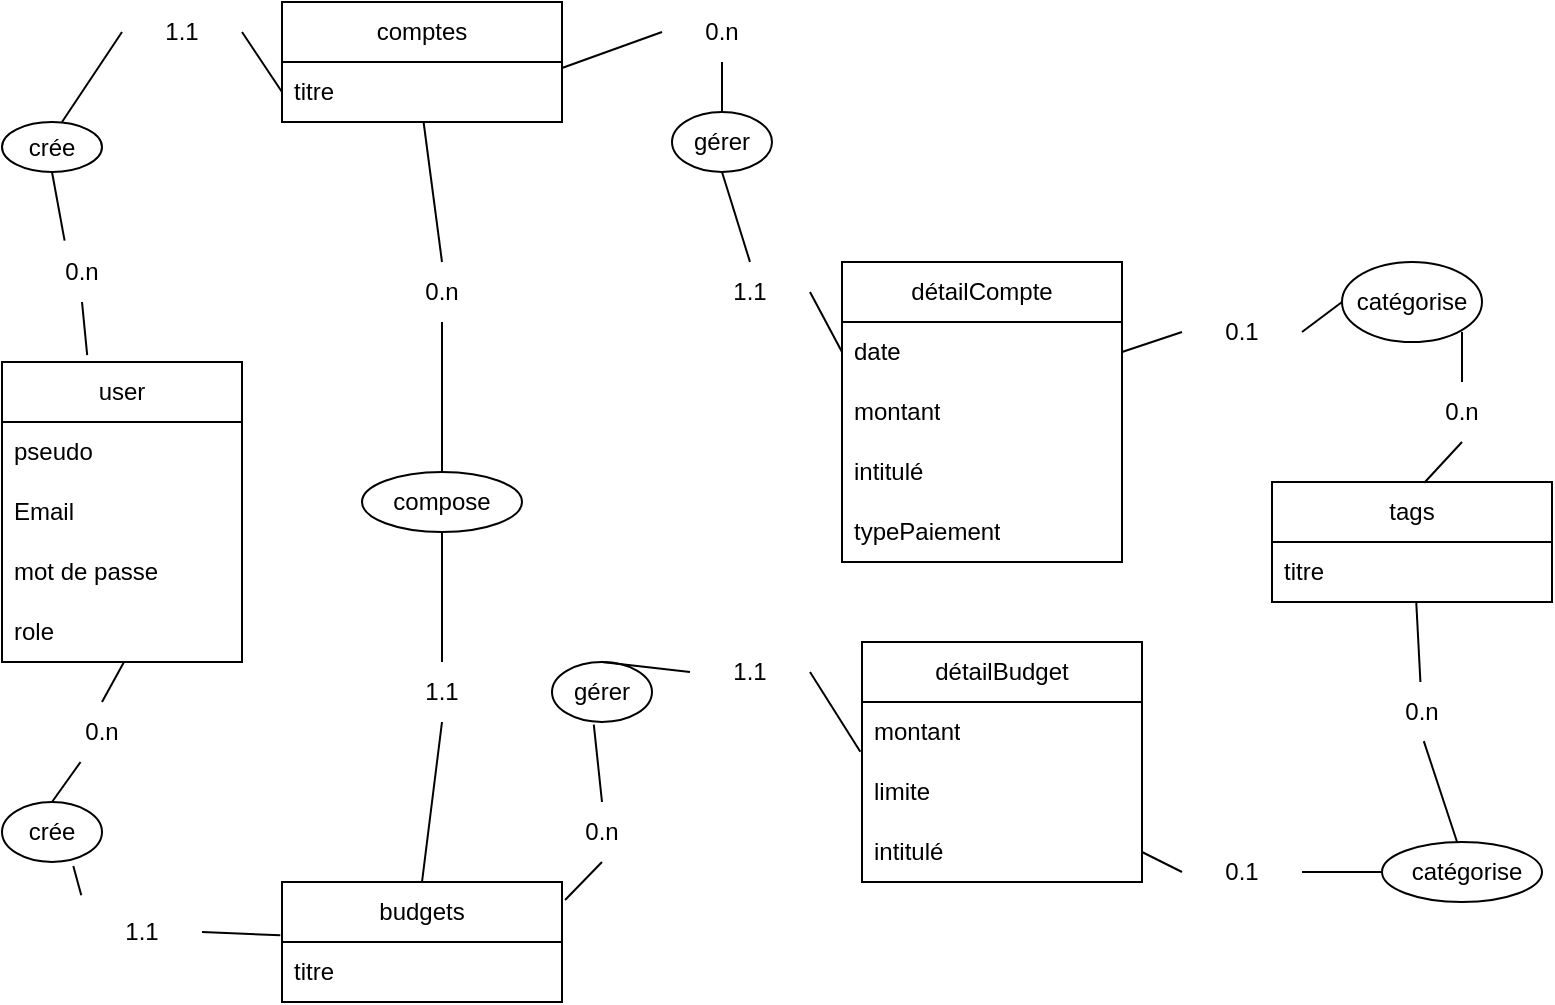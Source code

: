 <mxfile>
    <diagram id="a8NRdePIsGOiOhN-dS8Q" name="Page-1">
        <mxGraphModel dx="987" dy="536" grid="1" gridSize="10" guides="1" tooltips="1" connect="1" arrows="1" fold="1" page="1" pageScale="1" pageWidth="827" pageHeight="1169" math="0" shadow="0">
            <root>
                <mxCell id="0"/>
                <mxCell id="1" parent="0"/>
                <mxCell id="2" value="tags" style="swimlane;fontStyle=0;childLayout=stackLayout;horizontal=1;startSize=30;horizontalStack=0;resizeParent=1;resizeParentMax=0;resizeLast=0;collapsible=1;marginBottom=0;whiteSpace=wrap;html=1;" parent="1" vertex="1">
                    <mxGeometry x="645" y="270" width="140" height="60" as="geometry"/>
                </mxCell>
                <mxCell id="3" value="titre" style="text;strokeColor=none;fillColor=none;align=left;verticalAlign=middle;spacingLeft=4;spacingRight=4;overflow=hidden;points=[[0,0.5],[1,0.5]];portConstraint=eastwest;rotatable=0;whiteSpace=wrap;html=1;" parent="2" vertex="1">
                    <mxGeometry y="30" width="140" height="30" as="geometry"/>
                </mxCell>
                <mxCell id="8" value="user" style="swimlane;fontStyle=0;childLayout=stackLayout;horizontal=1;startSize=30;horizontalStack=0;resizeParent=1;resizeParentMax=0;resizeLast=0;collapsible=1;marginBottom=0;whiteSpace=wrap;html=1;" parent="1" vertex="1">
                    <mxGeometry x="10" y="210" width="120" height="150" as="geometry"/>
                </mxCell>
                <mxCell id="9" value="pseudo" style="text;strokeColor=none;fillColor=none;align=left;verticalAlign=middle;spacingLeft=4;spacingRight=4;overflow=hidden;points=[[0,0.5],[1,0.5]];portConstraint=eastwest;rotatable=0;whiteSpace=wrap;html=1;" parent="8" vertex="1">
                    <mxGeometry y="30" width="120" height="30" as="geometry"/>
                </mxCell>
                <mxCell id="10" value="Email" style="text;strokeColor=none;fillColor=none;align=left;verticalAlign=middle;spacingLeft=4;spacingRight=4;overflow=hidden;points=[[0,0.5],[1,0.5]];portConstraint=eastwest;rotatable=0;whiteSpace=wrap;html=1;" parent="8" vertex="1">
                    <mxGeometry y="60" width="120" height="30" as="geometry"/>
                </mxCell>
                <mxCell id="58" value="mot de passe" style="text;strokeColor=none;fillColor=none;align=left;verticalAlign=middle;spacingLeft=4;spacingRight=4;overflow=hidden;points=[[0,0.5],[1,0.5]];portConstraint=eastwest;rotatable=0;whiteSpace=wrap;html=1;" parent="8" vertex="1">
                    <mxGeometry y="90" width="120" height="30" as="geometry"/>
                </mxCell>
                <mxCell id="11" value="role" style="text;strokeColor=none;fillColor=none;align=left;verticalAlign=middle;spacingLeft=4;spacingRight=4;overflow=hidden;points=[[0,0.5],[1,0.5]];portConstraint=eastwest;rotatable=0;whiteSpace=wrap;html=1;" parent="8" vertex="1">
                    <mxGeometry y="120" width="120" height="30" as="geometry"/>
                </mxCell>
                <mxCell id="12" value="comptes" style="swimlane;fontStyle=0;childLayout=stackLayout;horizontal=1;startSize=30;horizontalStack=0;resizeParent=1;resizeParentMax=0;resizeLast=0;collapsible=1;marginBottom=0;whiteSpace=wrap;html=1;" parent="1" vertex="1">
                    <mxGeometry x="150" y="30" width="140" height="60" as="geometry"/>
                </mxCell>
                <mxCell id="13" value="titre" style="text;strokeColor=none;fillColor=none;align=left;verticalAlign=middle;spacingLeft=4;spacingRight=4;overflow=hidden;points=[[0,0.5],[1,0.5]];portConstraint=eastwest;rotatable=0;whiteSpace=wrap;html=1;" parent="12" vertex="1">
                    <mxGeometry y="30" width="140" height="30" as="geometry"/>
                </mxCell>
                <mxCell id="16" value="budgets" style="swimlane;fontStyle=0;childLayout=stackLayout;horizontal=1;startSize=30;horizontalStack=0;resizeParent=1;resizeParentMax=0;resizeLast=0;collapsible=1;marginBottom=0;whiteSpace=wrap;html=1;" parent="1" vertex="1">
                    <mxGeometry x="150" y="470" width="140" height="60" as="geometry"/>
                </mxCell>
                <mxCell id="17" value="titre" style="text;strokeColor=none;fillColor=none;align=left;verticalAlign=middle;spacingLeft=4;spacingRight=4;overflow=hidden;points=[[0,0.5],[1,0.5]];portConstraint=eastwest;rotatable=0;whiteSpace=wrap;html=1;" parent="16" vertex="1">
                    <mxGeometry y="30" width="140" height="30" as="geometry"/>
                </mxCell>
                <mxCell id="20" value="détailCompte" style="swimlane;fontStyle=0;childLayout=stackLayout;horizontal=1;startSize=30;horizontalStack=0;resizeParent=1;resizeParentMax=0;resizeLast=0;collapsible=1;marginBottom=0;whiteSpace=wrap;html=1;" parent="1" vertex="1">
                    <mxGeometry x="430" y="160" width="140" height="150" as="geometry"/>
                </mxCell>
                <mxCell id="21" value="date" style="text;strokeColor=none;fillColor=none;align=left;verticalAlign=middle;spacingLeft=4;spacingRight=4;overflow=hidden;points=[[0,0.5],[1,0.5]];portConstraint=eastwest;rotatable=0;whiteSpace=wrap;html=1;" parent="20" vertex="1">
                    <mxGeometry y="30" width="140" height="30" as="geometry"/>
                </mxCell>
                <mxCell id="22" value="montant" style="text;strokeColor=none;fillColor=none;align=left;verticalAlign=middle;spacingLeft=4;spacingRight=4;overflow=hidden;points=[[0,0.5],[1,0.5]];portConstraint=eastwest;rotatable=0;whiteSpace=wrap;html=1;" parent="20" vertex="1">
                    <mxGeometry y="60" width="140" height="30" as="geometry"/>
                </mxCell>
                <mxCell id="60" value="intitulé" style="text;strokeColor=none;fillColor=none;align=left;verticalAlign=middle;spacingLeft=4;spacingRight=4;overflow=hidden;points=[[0,0.5],[1,0.5]];portConstraint=eastwest;rotatable=0;whiteSpace=wrap;html=1;" parent="20" vertex="1">
                    <mxGeometry y="90" width="140" height="30" as="geometry"/>
                </mxCell>
                <mxCell id="23" value="typePaiement" style="text;strokeColor=none;fillColor=none;align=left;verticalAlign=middle;spacingLeft=4;spacingRight=4;overflow=hidden;points=[[0,0.5],[1,0.5]];portConstraint=eastwest;rotatable=0;whiteSpace=wrap;html=1;" parent="20" vertex="1">
                    <mxGeometry y="120" width="140" height="30" as="geometry"/>
                </mxCell>
                <mxCell id="24" value="détailBudget" style="swimlane;fontStyle=0;childLayout=stackLayout;horizontal=1;startSize=30;horizontalStack=0;resizeParent=1;resizeParentMax=0;resizeLast=0;collapsible=1;marginBottom=0;whiteSpace=wrap;html=1;" parent="1" vertex="1">
                    <mxGeometry x="440" y="350" width="140" height="120" as="geometry"/>
                </mxCell>
                <mxCell id="25" value="montant" style="text;strokeColor=none;fillColor=none;align=left;verticalAlign=middle;spacingLeft=4;spacingRight=4;overflow=hidden;points=[[0,0.5],[1,0.5]];portConstraint=eastwest;rotatable=0;whiteSpace=wrap;html=1;" parent="24" vertex="1">
                    <mxGeometry y="30" width="140" height="30" as="geometry"/>
                </mxCell>
                <mxCell id="74" value="limite" style="text;strokeColor=none;fillColor=none;align=left;verticalAlign=middle;spacingLeft=4;spacingRight=4;overflow=hidden;points=[[0,0.5],[1,0.5]];portConstraint=eastwest;rotatable=0;whiteSpace=wrap;html=1;" parent="24" vertex="1">
                    <mxGeometry y="60" width="140" height="30" as="geometry"/>
                </mxCell>
                <mxCell id="26" value="intitulé" style="text;strokeColor=none;fillColor=none;align=left;verticalAlign=middle;spacingLeft=4;spacingRight=4;overflow=hidden;points=[[0,0.5],[1,0.5]];portConstraint=eastwest;rotatable=0;whiteSpace=wrap;html=1;" parent="24" vertex="1">
                    <mxGeometry y="90" width="140" height="30" as="geometry"/>
                </mxCell>
                <mxCell id="28" value="crée" style="ellipse;whiteSpace=wrap;html=1;" parent="1" vertex="1">
                    <mxGeometry x="10" y="430" width="50" height="30" as="geometry"/>
                </mxCell>
                <mxCell id="29" value="crée" style="ellipse;whiteSpace=wrap;html=1;" parent="1" vertex="1">
                    <mxGeometry x="10" y="90" width="50" height="25" as="geometry"/>
                </mxCell>
                <mxCell id="30" value="gérer" style="ellipse;whiteSpace=wrap;html=1;" parent="1" vertex="1">
                    <mxGeometry x="345" y="85" width="50" height="30" as="geometry"/>
                </mxCell>
                <mxCell id="31" value="gérer" style="ellipse;whiteSpace=wrap;html=1;" parent="1" vertex="1">
                    <mxGeometry x="285" y="360" width="50" height="30" as="geometry"/>
                </mxCell>
                <mxCell id="32" value="" style="ellipse;whiteSpace=wrap;html=1;" parent="1" vertex="1">
                    <mxGeometry x="680" y="160" width="70" height="40" as="geometry"/>
                </mxCell>
                <mxCell id="33" value="" style="ellipse;whiteSpace=wrap;html=1;" parent="1" vertex="1">
                    <mxGeometry x="700" y="450" width="80" height="30" as="geometry"/>
                </mxCell>
                <mxCell id="34" value="catégorise" style="text;html=1;align=center;verticalAlign=middle;whiteSpace=wrap;rounded=0;" parent="1" vertex="1">
                    <mxGeometry x="700" y="450" width="85" height="30" as="geometry"/>
                </mxCell>
                <mxCell id="35" value="catégorise" style="text;html=1;align=center;verticalAlign=middle;whiteSpace=wrap;rounded=0;" parent="1" vertex="1">
                    <mxGeometry x="690" y="165" width="50" height="30" as="geometry"/>
                </mxCell>
                <mxCell id="37" value="" style="ellipse;whiteSpace=wrap;html=1;" parent="1" vertex="1">
                    <mxGeometry x="190" y="265" width="80" height="30" as="geometry"/>
                </mxCell>
                <mxCell id="38" value="compose" style="text;html=1;align=center;verticalAlign=middle;whiteSpace=wrap;rounded=0;" parent="1" vertex="1">
                    <mxGeometry x="200" y="265" width="60" height="30" as="geometry"/>
                </mxCell>
                <mxCell id="39" value="" style="endArrow=none;html=1;entryX=0;entryY=0.5;entryDx=0;entryDy=0;exitX=1;exitY=0.5;exitDx=0;exitDy=0;" parent="1" source="63" edge="1">
                    <mxGeometry width="50" height="50" relative="1" as="geometry">
                        <mxPoint x="440" y="290" as="sourcePoint"/>
                        <mxPoint x="150" y="75.0" as="targetPoint"/>
                    </mxGeometry>
                </mxCell>
                <mxCell id="43" value="" style="endArrow=none;html=1;exitX=0.355;exitY=-0.023;exitDx=0;exitDy=0;exitPerimeter=0;entryX=0.5;entryY=1;entryDx=0;entryDy=0;" parent="1" source="61" target="29" edge="1">
                    <mxGeometry width="50" height="50" relative="1" as="geometry">
                        <mxPoint x="440" y="290" as="sourcePoint"/>
                        <mxPoint x="490" y="240" as="targetPoint"/>
                    </mxGeometry>
                </mxCell>
                <mxCell id="44" value="" style="endArrow=none;html=1;entryX=0.5;entryY=0;entryDx=0;entryDy=0;" parent="1" source="66" target="28" edge="1">
                    <mxGeometry width="50" height="50" relative="1" as="geometry">
                        <mxPoint x="71" y="360" as="sourcePoint"/>
                        <mxPoint x="490" y="240" as="targetPoint"/>
                    </mxGeometry>
                </mxCell>
                <mxCell id="45" value="" style="endArrow=none;html=1;exitX=1;exitY=0.5;exitDx=0;exitDy=0;entryX=-0.006;entryY=-0.112;entryDx=0;entryDy=0;entryPerimeter=0;" parent="1" source="68" target="17" edge="1">
                    <mxGeometry width="50" height="50" relative="1" as="geometry">
                        <mxPoint x="440" y="290" as="sourcePoint"/>
                        <mxPoint x="90.66" y="470.18" as="targetPoint"/>
                    </mxGeometry>
                </mxCell>
                <mxCell id="46" value="" style="endArrow=none;html=1;exitX=0.5;exitY=0;exitDx=0;exitDy=0;entryX=0.5;entryY=1;entryDx=0;entryDy=0;" parent="1" source="70" target="38" edge="1">
                    <mxGeometry width="50" height="50" relative="1" as="geometry">
                        <mxPoint x="440" y="290" as="sourcePoint"/>
                        <mxPoint x="490" y="240" as="targetPoint"/>
                    </mxGeometry>
                </mxCell>
                <mxCell id="47" value="" style="endArrow=none;html=1;exitX=0.5;exitY=0;exitDx=0;exitDy=0;" parent="1" source="72" edge="1">
                    <mxGeometry width="50" height="50" relative="1" as="geometry">
                        <mxPoint x="440" y="290" as="sourcePoint"/>
                        <mxPoint x="220.789" y="90.0" as="targetPoint"/>
                    </mxGeometry>
                </mxCell>
                <mxCell id="48" value="" style="endArrow=none;html=1;entryX=0.5;entryY=0;entryDx=0;entryDy=0;" parent="1" source="75" target="30" edge="1">
                    <mxGeometry width="50" height="50" relative="1" as="geometry">
                        <mxPoint x="290" y="63" as="sourcePoint"/>
                        <mxPoint x="490" y="240" as="targetPoint"/>
                    </mxGeometry>
                </mxCell>
                <mxCell id="49" value="" style="endArrow=none;html=1;exitX=1;exitY=0.5;exitDx=0;exitDy=0;entryX=0;entryY=0.5;entryDx=0;entryDy=0;" parent="1" source="77" target="21" edge="1">
                    <mxGeometry width="50" height="50" relative="1" as="geometry">
                        <mxPoint x="440" y="290" as="sourcePoint"/>
                        <mxPoint x="490" y="240" as="targetPoint"/>
                    </mxGeometry>
                </mxCell>
                <mxCell id="50" value="" style="endArrow=none;html=1;exitX=0.5;exitY=0;exitDx=0;exitDy=0;entryX=0.418;entryY=1.043;entryDx=0;entryDy=0;entryPerimeter=0;" parent="1" source="79" target="31" edge="1">
                    <mxGeometry width="50" height="50" relative="1" as="geometry">
                        <mxPoint x="291.54" y="479.01" as="sourcePoint"/>
                        <mxPoint x="490" y="240" as="targetPoint"/>
                    </mxGeometry>
                </mxCell>
                <mxCell id="51" value="" style="endArrow=none;html=1;exitX=1;exitY=0.5;exitDx=0;exitDy=0;entryX=-0.006;entryY=0.829;entryDx=0;entryDy=0;entryPerimeter=0;" parent="1" source="82" target="25" edge="1">
                    <mxGeometry width="50" height="50" relative="1" as="geometry">
                        <mxPoint x="440" y="290" as="sourcePoint"/>
                        <mxPoint x="490" y="240" as="targetPoint"/>
                    </mxGeometry>
                </mxCell>
                <mxCell id="53" value="" style="endArrow=none;html=1;entryX=0;entryY=0.5;entryDx=0;entryDy=0;exitX=1;exitY=0.5;exitDx=0;exitDy=0;" parent="1" source="85" target="32" edge="1">
                    <mxGeometry width="50" height="50" relative="1" as="geometry">
                        <mxPoint x="570" y="200" as="sourcePoint"/>
                        <mxPoint x="510" y="170" as="targetPoint"/>
                    </mxGeometry>
                </mxCell>
                <mxCell id="54" value="" style="endArrow=none;html=1;entryX=1;entryY=1;entryDx=0;entryDy=0;exitX=0.5;exitY=0;exitDx=0;exitDy=0;" parent="1" source="91" target="35" edge="1">
                    <mxGeometry width="50" height="50" relative="1" as="geometry">
                        <mxPoint x="460" y="220" as="sourcePoint"/>
                        <mxPoint x="510" y="170" as="targetPoint"/>
                    </mxGeometry>
                </mxCell>
                <mxCell id="55" value="" style="endArrow=none;html=1;entryX=0.515;entryY=0.986;entryDx=0;entryDy=0;entryPerimeter=0;" parent="1" source="94" target="3" edge="1">
                    <mxGeometry width="50" height="50" relative="1" as="geometry">
                        <mxPoint x="460" y="220" as="sourcePoint"/>
                        <mxPoint x="680.98" y="284.89" as="targetPoint"/>
                        <Array as="points"/>
                    </mxGeometry>
                </mxCell>
                <mxCell id="56" value="" style="endArrow=none;html=1;exitX=1;exitY=0.5;exitDx=0;exitDy=0;" parent="1" source="87" target="34" edge="1">
                    <mxGeometry width="50" height="50" relative="1" as="geometry">
                        <mxPoint x="460" y="220" as="sourcePoint"/>
                        <mxPoint x="510" y="170" as="targetPoint"/>
                    </mxGeometry>
                </mxCell>
                <mxCell id="62" value="" style="endArrow=none;html=1;exitX=0.355;exitY=-0.023;exitDx=0;exitDy=0;exitPerimeter=0;entryX=0.5;entryY=1;entryDx=0;entryDy=0;" parent="1" source="8" target="61" edge="1">
                    <mxGeometry width="50" height="50" relative="1" as="geometry">
                        <mxPoint x="53" y="207" as="sourcePoint"/>
                        <mxPoint x="65" y="105" as="targetPoint"/>
                    </mxGeometry>
                </mxCell>
                <mxCell id="61" value="0.n" style="text;html=1;align=center;verticalAlign=middle;whiteSpace=wrap;rounded=0;" parent="1" vertex="1">
                    <mxGeometry x="20" y="150" width="60" height="30" as="geometry"/>
                </mxCell>
                <mxCell id="64" value="" style="endArrow=none;html=1;entryX=0;entryY=0.5;entryDx=0;entryDy=0;" parent="1" target="63" edge="1">
                    <mxGeometry width="50" height="50" relative="1" as="geometry">
                        <mxPoint x="40" y="90" as="sourcePoint"/>
                        <mxPoint x="150" y="75.0" as="targetPoint"/>
                    </mxGeometry>
                </mxCell>
                <mxCell id="63" value="1.1" style="text;html=1;align=center;verticalAlign=middle;whiteSpace=wrap;rounded=0;" parent="1" vertex="1">
                    <mxGeometry x="70" y="30" width="60" height="30" as="geometry"/>
                </mxCell>
                <mxCell id="67" value="" style="endArrow=none;html=1;entryX=0.5;entryY=0;entryDx=0;entryDy=0;" parent="1" target="66" edge="1">
                    <mxGeometry width="50" height="50" relative="1" as="geometry">
                        <mxPoint x="71" y="360" as="sourcePoint"/>
                        <mxPoint x="35" y="420" as="targetPoint"/>
                    </mxGeometry>
                </mxCell>
                <mxCell id="66" value="0.n" style="text;html=1;align=center;verticalAlign=middle;whiteSpace=wrap;rounded=0;" parent="1" vertex="1">
                    <mxGeometry x="30" y="380" width="60" height="30" as="geometry"/>
                </mxCell>
                <mxCell id="69" value="" style="endArrow=none;html=1;exitX=0.713;exitY=1.065;exitDx=0;exitDy=0;exitPerimeter=0;entryX=-0.006;entryY=-0.112;entryDx=0;entryDy=0;entryPerimeter=0;" parent="1" source="28" target="68" edge="1">
                    <mxGeometry width="50" height="50" relative="1" as="geometry">
                        <mxPoint x="46" y="452" as="sourcePoint"/>
                        <mxPoint x="149" y="497" as="targetPoint"/>
                    </mxGeometry>
                </mxCell>
                <mxCell id="68" value="1.1" style="text;html=1;align=center;verticalAlign=middle;whiteSpace=wrap;rounded=0;" parent="1" vertex="1">
                    <mxGeometry x="50" y="480" width="60" height="30" as="geometry"/>
                </mxCell>
                <mxCell id="71" value="" style="endArrow=none;html=1;exitX=0.5;exitY=0;exitDx=0;exitDy=0;entryX=0.5;entryY=1;entryDx=0;entryDy=0;" parent="1" source="16" target="70" edge="1">
                    <mxGeometry width="50" height="50" relative="1" as="geometry">
                        <mxPoint x="220" y="470" as="sourcePoint"/>
                        <mxPoint x="230" y="295" as="targetPoint"/>
                    </mxGeometry>
                </mxCell>
                <mxCell id="70" value="1.1" style="text;html=1;align=center;verticalAlign=middle;whiteSpace=wrap;rounded=0;" parent="1" vertex="1">
                    <mxGeometry x="200" y="360" width="60" height="30" as="geometry"/>
                </mxCell>
                <mxCell id="73" value="" style="endArrow=none;html=1;exitX=0.5;exitY=0;exitDx=0;exitDy=0;" parent="1" source="38" target="72" edge="1">
                    <mxGeometry width="50" height="50" relative="1" as="geometry">
                        <mxPoint x="230" y="265" as="sourcePoint"/>
                        <mxPoint x="220.789" y="90.0" as="targetPoint"/>
                    </mxGeometry>
                </mxCell>
                <mxCell id="72" value="0.n" style="text;html=1;align=center;verticalAlign=middle;whiteSpace=wrap;rounded=0;" parent="1" vertex="1">
                    <mxGeometry x="200" y="160" width="60" height="30" as="geometry"/>
                </mxCell>
                <mxCell id="76" value="" style="endArrow=none;html=1;entryX=0;entryY=0.5;entryDx=0;entryDy=0;" parent="1" target="75" edge="1">
                    <mxGeometry width="50" height="50" relative="1" as="geometry">
                        <mxPoint x="290" y="63" as="sourcePoint"/>
                        <mxPoint x="330" y="135" as="targetPoint"/>
                    </mxGeometry>
                </mxCell>
                <mxCell id="75" value="0.n" style="text;html=1;align=center;verticalAlign=middle;whiteSpace=wrap;rounded=0;" parent="1" vertex="1">
                    <mxGeometry x="340" y="30" width="60" height="30" as="geometry"/>
                </mxCell>
                <mxCell id="78" value="" style="endArrow=none;html=1;exitX=0.5;exitY=1;exitDx=0;exitDy=0;entryX=0.5;entryY=0;entryDx=0;entryDy=0;" parent="1" source="30" target="77" edge="1">
                    <mxGeometry width="50" height="50" relative="1" as="geometry">
                        <mxPoint x="360" y="150" as="sourcePoint"/>
                        <mxPoint x="430" y="205" as="targetPoint"/>
                    </mxGeometry>
                </mxCell>
                <mxCell id="77" value="1.1" style="text;html=1;align=center;verticalAlign=middle;whiteSpace=wrap;rounded=0;" parent="1" vertex="1">
                    <mxGeometry x="354" y="160" width="60" height="30" as="geometry"/>
                </mxCell>
                <mxCell id="80" value="" style="endArrow=none;html=1;exitX=1.011;exitY=-0.033;exitDx=0;exitDy=0;exitPerimeter=0;entryX=0.5;entryY=1;entryDx=0;entryDy=0;" parent="1" target="79" edge="1">
                    <mxGeometry width="50" height="50" relative="1" as="geometry">
                        <mxPoint x="291.54" y="479.01" as="sourcePoint"/>
                        <mxPoint x="320" y="405" as="targetPoint"/>
                    </mxGeometry>
                </mxCell>
                <mxCell id="79" value="0.n" style="text;html=1;align=center;verticalAlign=middle;whiteSpace=wrap;rounded=0;" parent="1" vertex="1">
                    <mxGeometry x="280" y="430" width="60" height="30" as="geometry"/>
                </mxCell>
                <mxCell id="83" value="" style="endArrow=none;html=1;exitX=0.5;exitY=0;exitDx=0;exitDy=0;entryX=0;entryY=0.5;entryDx=0;entryDy=0;" parent="1" source="31" target="82" edge="1">
                    <mxGeometry width="50" height="50" relative="1" as="geometry">
                        <mxPoint x="363" y="395" as="sourcePoint"/>
                        <mxPoint x="439" y="405" as="targetPoint"/>
                    </mxGeometry>
                </mxCell>
                <mxCell id="82" value="1.1" style="text;html=1;align=center;verticalAlign=middle;whiteSpace=wrap;rounded=0;" parent="1" vertex="1">
                    <mxGeometry x="354" y="350" width="60" height="30" as="geometry"/>
                </mxCell>
                <mxCell id="86" value="" style="endArrow=none;html=1;entryX=0;entryY=0.5;entryDx=0;entryDy=0;exitX=1;exitY=0.5;exitDx=0;exitDy=0;" parent="1" source="21" target="85" edge="1">
                    <mxGeometry width="50" height="50" relative="1" as="geometry">
                        <mxPoint x="570" y="205" as="sourcePoint"/>
                        <mxPoint x="680" y="180" as="targetPoint"/>
                    </mxGeometry>
                </mxCell>
                <mxCell id="85" value="0.1" style="text;html=1;align=center;verticalAlign=middle;whiteSpace=wrap;rounded=0;" parent="1" vertex="1">
                    <mxGeometry x="600" y="180" width="60" height="30" as="geometry"/>
                </mxCell>
                <mxCell id="88" value="" style="endArrow=none;html=1;entryX=0;entryY=0.5;entryDx=0;entryDy=0;exitX=1;exitY=0.5;exitDx=0;exitDy=0;" parent="1" source="26" target="87" edge="1">
                    <mxGeometry width="50" height="50" relative="1" as="geometry">
                        <mxPoint x="580" y="455" as="sourcePoint"/>
                        <mxPoint x="660" y="475" as="targetPoint"/>
                    </mxGeometry>
                </mxCell>
                <mxCell id="87" value="0.1" style="text;html=1;align=center;verticalAlign=middle;whiteSpace=wrap;rounded=0;" parent="1" vertex="1">
                    <mxGeometry x="600" y="450" width="60" height="30" as="geometry"/>
                </mxCell>
                <mxCell id="91" value="0.n" style="text;html=1;align=center;verticalAlign=middle;whiteSpace=wrap;rounded=0;" parent="1" vertex="1">
                    <mxGeometry x="710" y="220" width="60" height="30" as="geometry"/>
                </mxCell>
                <mxCell id="93" value="" style="endArrow=none;html=1;entryX=0.5;entryY=1;entryDx=0;entryDy=0;exitX=0.544;exitY=0.006;exitDx=0;exitDy=0;exitPerimeter=0;" parent="1" source="2" target="91" edge="1">
                    <mxGeometry width="50" height="50" relative="1" as="geometry">
                        <mxPoint x="630" y="320" as="sourcePoint"/>
                        <mxPoint x="680" y="270" as="targetPoint"/>
                    </mxGeometry>
                </mxCell>
                <mxCell id="95" value="" style="endArrow=none;html=1;entryX=0.515;entryY=0.986;entryDx=0;entryDy=0;entryPerimeter=0;" parent="1" source="34" target="94" edge="1">
                    <mxGeometry width="50" height="50" relative="1" as="geometry">
                        <mxPoint x="740" y="450" as="sourcePoint"/>
                        <mxPoint x="717" y="330" as="targetPoint"/>
                        <Array as="points"/>
                    </mxGeometry>
                </mxCell>
                <mxCell id="94" value="0.n" style="text;html=1;align=center;verticalAlign=middle;whiteSpace=wrap;rounded=0;" parent="1" vertex="1">
                    <mxGeometry x="690" y="370" width="60" height="30" as="geometry"/>
                </mxCell>
            </root>
        </mxGraphModel>
    </diagram>
</mxfile>
